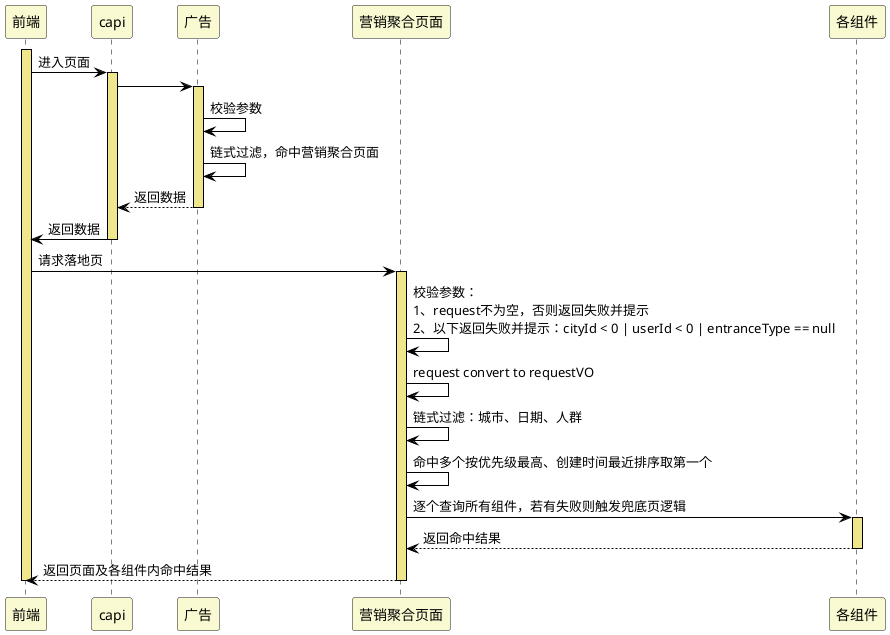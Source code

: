 @startuml
skinparam sequence {
ArrowColor black
LifeLineBorderColor black
LifeLineBackgroundColor khaki

ParticipantBackgroundColor lightgoldenrodyellow
}

participant "前端" as 前端
participant "capi" as capi
participant "广告" as 广告
participant "营销聚合页面" as 营销聚合页面
participant "各组件" as 各组件

activate 前端
前端 -> capi : 进入页面
activate capi
capi -> 广告
activate 广告
广告 -> 广告 : 校验参数
广告 -> 广告 : 链式过滤，命中营销聚合页面
广告 --> capi : 返回数据
deactivate 广告
capi -> 前端 : 返回数据
deactivate capi
前端 -> 营销聚合页面 : 请求落地页
activate 营销聚合页面
营销聚合页面 -> 营销聚合页面 : 校验参数：\n1、request不为空，否则返回失败并提示\n2、以下返回失败并提示：cityId < 0 | userId < 0 | entranceType == null
营销聚合页面 -> 营销聚合页面 : request convert to requestVO
营销聚合页面 -> 营销聚合页面 : 链式过滤：城市、日期、人群
营销聚合页面 -> 营销聚合页面 : 命中多个按优先级最高、创建时间最近排序取第一个
营销聚合页面 -> 各组件 : 逐个查询所有组件，若有失败则触发兜底页逻辑
activate 各组件
各组件 --> 营销聚合页面 : 返回命中结果
deactivate 各组件
营销聚合页面 --> 前端 : 返回页面及各组件内命中结果
deactivate 营销聚合页面
deactivate capi
deactivate 前端
@enduml